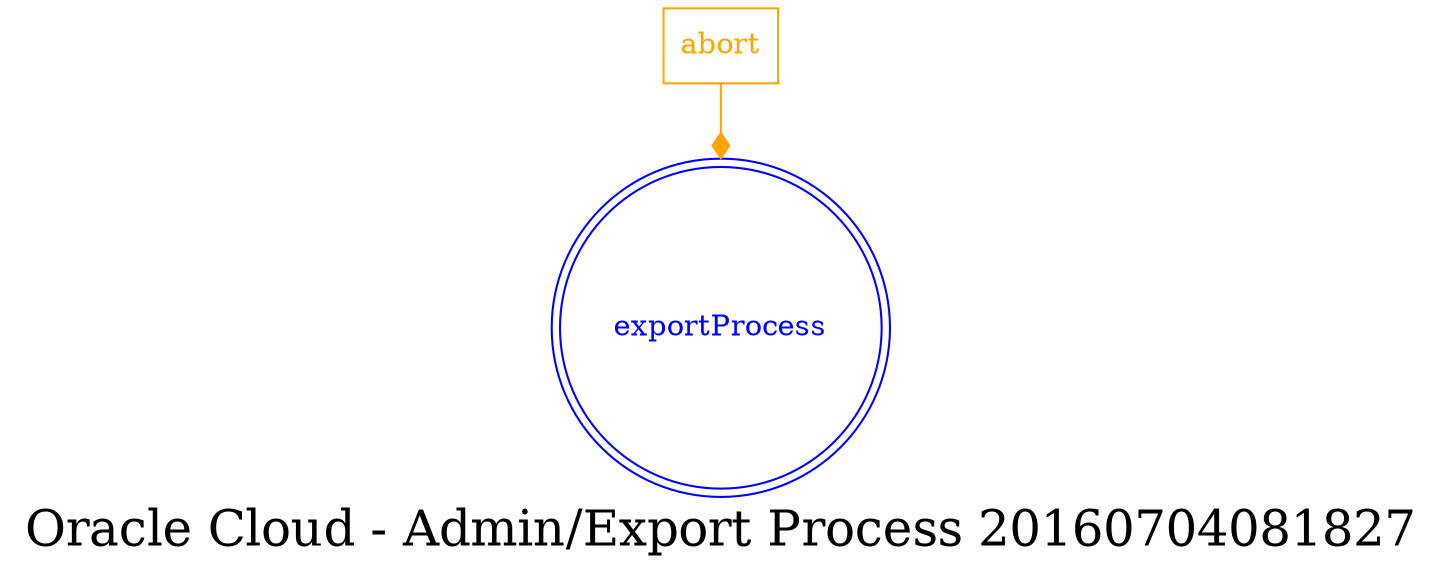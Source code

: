 digraph LexiconGraph {
graph[label="Oracle Cloud - Admin/Export Process 20160704081827", fontsize=24]
splines=true
"exportProcess" [color=blue, fontcolor=blue, shape=doublecircle]
"abort" [color=orange, fontcolor=orange, shape=box]
"abort" -> "exportProcess" [color=orange, fontcolor=orange, arrowhead=diamond, arrowtail=none]
}
